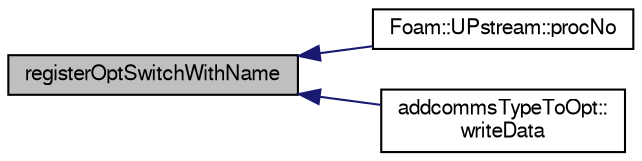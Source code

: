 digraph "registerOptSwitchWithName"
{
  bgcolor="transparent";
  edge [fontname="FreeSans",fontsize="10",labelfontname="FreeSans",labelfontsize="10"];
  node [fontname="FreeSans",fontsize="10",shape=record];
  rankdir="LR";
  Node30601 [label="registerOptSwitchWithName",height=0.2,width=0.4,color="black", fillcolor="grey75", style="filled", fontcolor="black"];
  Node30601 -> Node30602 [dir="back",color="midnightblue",fontsize="10",style="solid",fontname="FreeSans"];
  Node30602 [label="Foam::UPstream::procNo",height=0.2,width=0.4,color="black",URL="$a26270.html#a72945ee17b0501f700a4931b599cde3e",tooltip="Return processor number in communicator (given processor number. "];
  Node30601 -> Node30603 [dir="back",color="midnightblue",fontsize="10",style="solid",fontname="FreeSans"];
  Node30603 [label="addcommsTypeToOpt::\lwriteData",height=0.2,width=0.4,color="black",URL="$a26266.html#a3698c7f1bc79ffe81cf8d31e7397d1cf",tooltip="Write. "];
}
